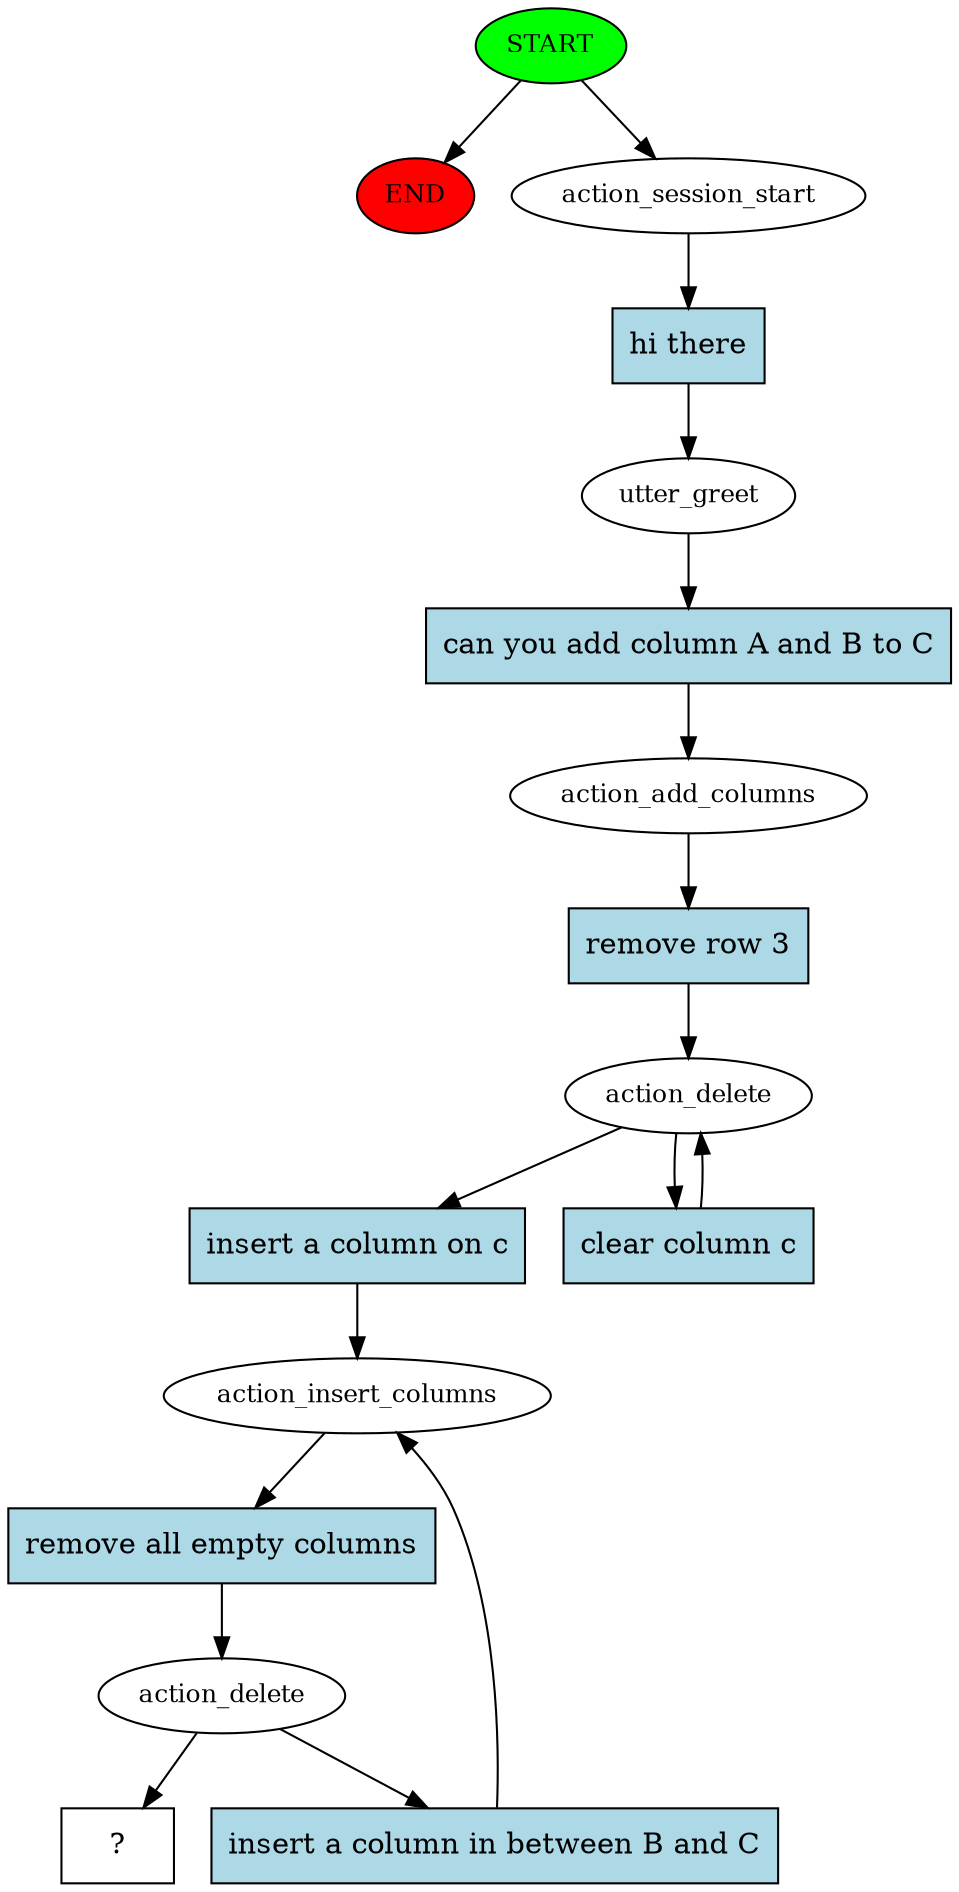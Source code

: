 digraph  {
0 [class="start active", fillcolor=green, fontsize=12, label=START, style=filled];
"-1" [class=end, fillcolor=red, fontsize=12, label=END, style=filled];
1 [class=active, fontsize=12, label=action_session_start];
2 [class=active, fontsize=12, label=utter_greet];
3 [class=active, fontsize=12, label=action_add_columns];
4 [class=active, fontsize=12, label=action_delete];
6 [class=active, fontsize=12, label=action_insert_columns];
7 [class=active, fontsize=12, label=action_delete];
10 [class="intent dashed active", label="  ?  ", shape=rect];
11 [class="intent active", fillcolor=lightblue, label="hi there", shape=rect, style=filled];
12 [class="intent active", fillcolor=lightblue, label="can you add column A and B to C", shape=rect, style=filled];
13 [class="intent active", fillcolor=lightblue, label="remove row 3", shape=rect, style=filled];
14 [class="intent active", fillcolor=lightblue, label="insert a column on c", shape=rect, style=filled];
15 [class="intent active", fillcolor=lightblue, label="clear column c", shape=rect, style=filled];
16 [class="intent active", fillcolor=lightblue, label="remove all empty columns", shape=rect, style=filled];
17 [class="intent active", fillcolor=lightblue, label="insert a column in between B and C", shape=rect, style=filled];
0 -> "-1"  [class="", key=NONE, label=""];
0 -> 1  [class=active, key=NONE, label=""];
1 -> 11  [class=active, key=0];
2 -> 12  [class=active, key=0];
3 -> 13  [class=active, key=0];
4 -> 14  [class=active, key=0];
4 -> 15  [class=active, key=0];
6 -> 16  [class=active, key=0];
7 -> 10  [class=active, key=NONE, label=""];
7 -> 17  [class=active, key=0];
11 -> 2  [class=active, key=0];
12 -> 3  [class=active, key=0];
13 -> 4  [class=active, key=0];
14 -> 6  [class=active, key=0];
15 -> 4  [class=active, key=0];
16 -> 7  [class=active, key=0];
17 -> 6  [class=active, key=0];
}
